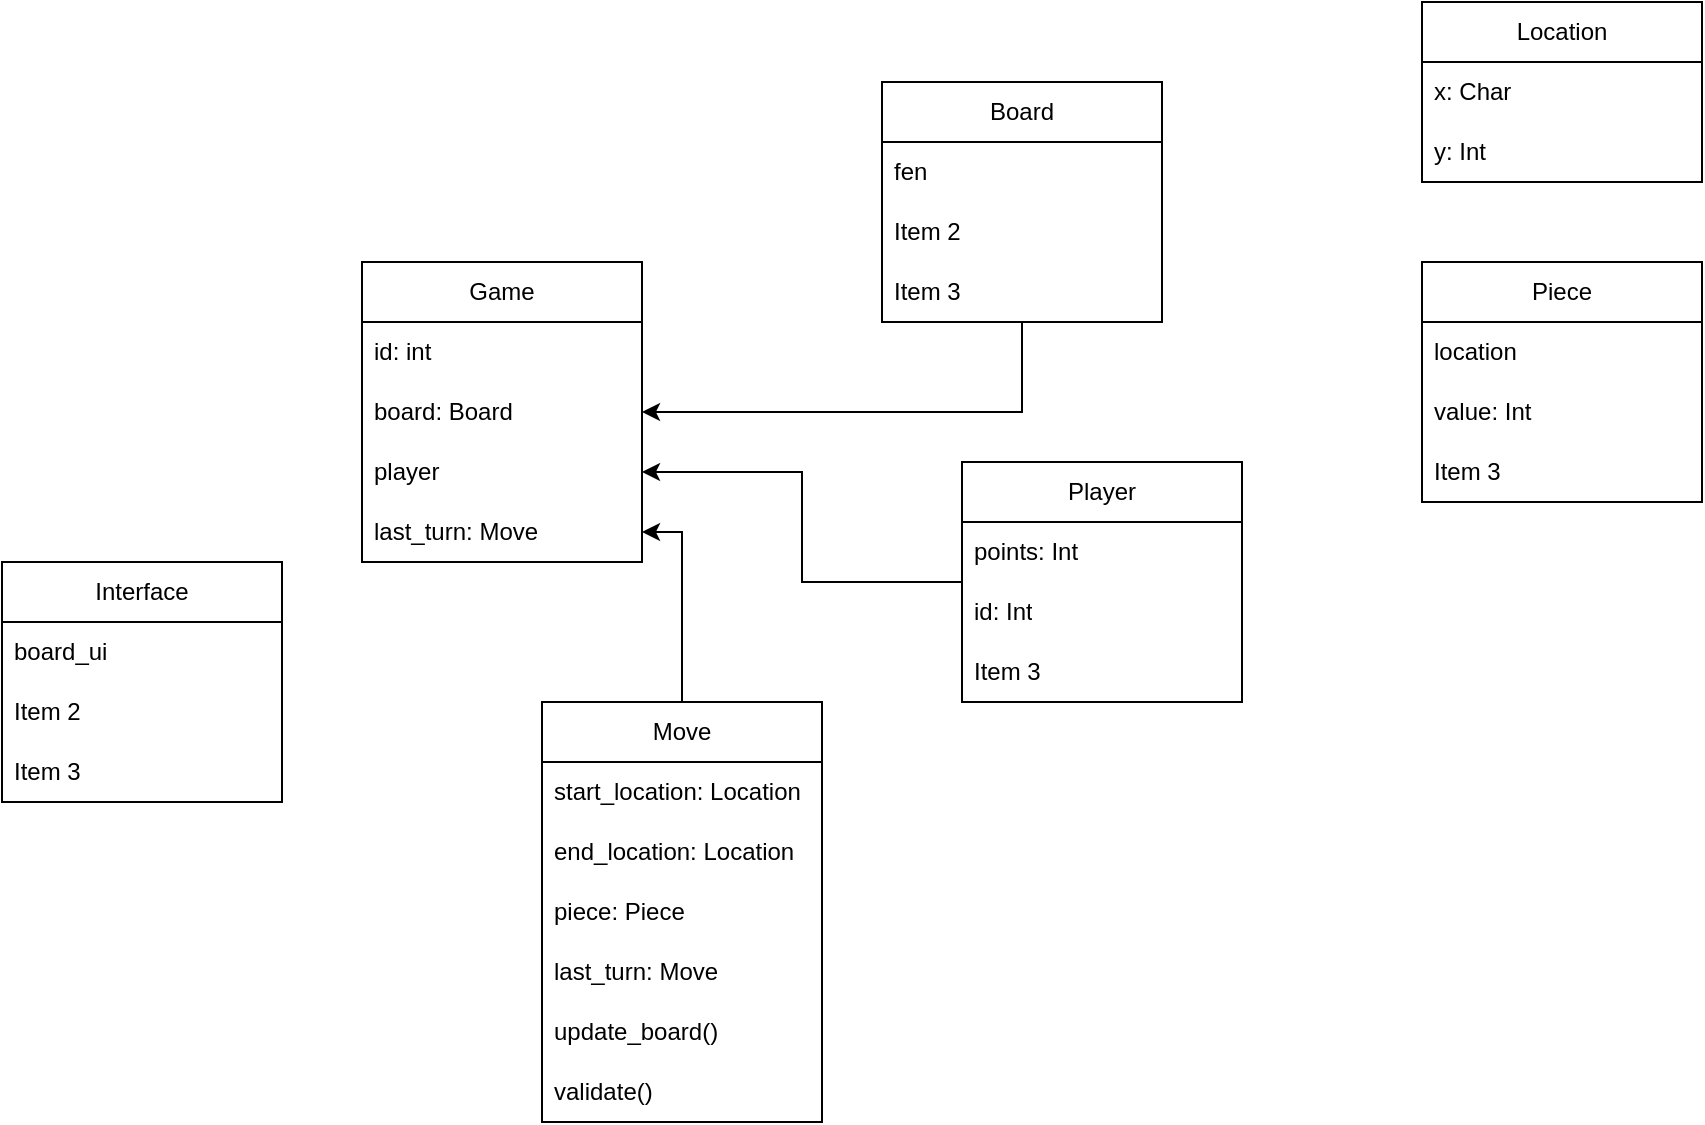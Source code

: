 <mxfile version="26.2.9">
  <diagram name="Page-1" id="2bm10waEEJVK-SNJ00Pn">
    <mxGraphModel dx="1638" dy="465" grid="1" gridSize="10" guides="1" tooltips="1" connect="1" arrows="1" fold="1" page="1" pageScale="1" pageWidth="850" pageHeight="1100" math="0" shadow="0">
      <root>
        <mxCell id="0" />
        <mxCell id="1" parent="0" />
        <mxCell id="berrBgiBG3WSyZY_o80u-1" value="Game" style="swimlane;fontStyle=0;childLayout=stackLayout;horizontal=1;startSize=30;horizontalStack=0;resizeParent=1;resizeParentMax=0;resizeLast=0;collapsible=1;marginBottom=0;whiteSpace=wrap;html=1;" vertex="1" parent="1">
          <mxGeometry x="110" y="150" width="140" height="150" as="geometry" />
        </mxCell>
        <mxCell id="berrBgiBG3WSyZY_o80u-2" value="id: int" style="text;strokeColor=none;fillColor=none;align=left;verticalAlign=middle;spacingLeft=4;spacingRight=4;overflow=hidden;points=[[0,0.5],[1,0.5]];portConstraint=eastwest;rotatable=0;whiteSpace=wrap;html=1;" vertex="1" parent="berrBgiBG3WSyZY_o80u-1">
          <mxGeometry y="30" width="140" height="30" as="geometry" />
        </mxCell>
        <mxCell id="berrBgiBG3WSyZY_o80u-3" value="board: Board" style="text;strokeColor=none;fillColor=none;align=left;verticalAlign=middle;spacingLeft=4;spacingRight=4;overflow=hidden;points=[[0,0.5],[1,0.5]];portConstraint=eastwest;rotatable=0;whiteSpace=wrap;html=1;" vertex="1" parent="berrBgiBG3WSyZY_o80u-1">
          <mxGeometry y="60" width="140" height="30" as="geometry" />
        </mxCell>
        <mxCell id="berrBgiBG3WSyZY_o80u-4" value="player" style="text;strokeColor=none;fillColor=none;align=left;verticalAlign=middle;spacingLeft=4;spacingRight=4;overflow=hidden;points=[[0,0.5],[1,0.5]];portConstraint=eastwest;rotatable=0;whiteSpace=wrap;html=1;" vertex="1" parent="berrBgiBG3WSyZY_o80u-1">
          <mxGeometry y="90" width="140" height="30" as="geometry" />
        </mxCell>
        <mxCell id="berrBgiBG3WSyZY_o80u-28" value="last_turn: Move" style="text;strokeColor=none;fillColor=none;align=left;verticalAlign=middle;spacingLeft=4;spacingRight=4;overflow=hidden;points=[[0,0.5],[1,0.5]];portConstraint=eastwest;rotatable=0;whiteSpace=wrap;html=1;" vertex="1" parent="berrBgiBG3WSyZY_o80u-1">
          <mxGeometry y="120" width="140" height="30" as="geometry" />
        </mxCell>
        <mxCell id="berrBgiBG3WSyZY_o80u-9" style="edgeStyle=orthogonalEdgeStyle;rounded=0;orthogonalLoop=1;jettySize=auto;html=1;entryX=1;entryY=0.5;entryDx=0;entryDy=0;" edge="1" parent="1" source="berrBgiBG3WSyZY_o80u-5" target="berrBgiBG3WSyZY_o80u-4">
          <mxGeometry relative="1" as="geometry" />
        </mxCell>
        <mxCell id="berrBgiBG3WSyZY_o80u-5" value="Player" style="swimlane;fontStyle=0;childLayout=stackLayout;horizontal=1;startSize=30;horizontalStack=0;resizeParent=1;resizeParentMax=0;resizeLast=0;collapsible=1;marginBottom=0;whiteSpace=wrap;html=1;" vertex="1" parent="1">
          <mxGeometry x="410" y="250" width="140" height="120" as="geometry" />
        </mxCell>
        <mxCell id="berrBgiBG3WSyZY_o80u-6" value="points: Int" style="text;strokeColor=none;fillColor=none;align=left;verticalAlign=middle;spacingLeft=4;spacingRight=4;overflow=hidden;points=[[0,0.5],[1,0.5]];portConstraint=eastwest;rotatable=0;whiteSpace=wrap;html=1;" vertex="1" parent="berrBgiBG3WSyZY_o80u-5">
          <mxGeometry y="30" width="140" height="30" as="geometry" />
        </mxCell>
        <mxCell id="berrBgiBG3WSyZY_o80u-7" value="id: Int" style="text;strokeColor=none;fillColor=none;align=left;verticalAlign=middle;spacingLeft=4;spacingRight=4;overflow=hidden;points=[[0,0.5],[1,0.5]];portConstraint=eastwest;rotatable=0;whiteSpace=wrap;html=1;" vertex="1" parent="berrBgiBG3WSyZY_o80u-5">
          <mxGeometry y="60" width="140" height="30" as="geometry" />
        </mxCell>
        <mxCell id="berrBgiBG3WSyZY_o80u-8" value="Item 3" style="text;strokeColor=none;fillColor=none;align=left;verticalAlign=middle;spacingLeft=4;spacingRight=4;overflow=hidden;points=[[0,0.5],[1,0.5]];portConstraint=eastwest;rotatable=0;whiteSpace=wrap;html=1;" vertex="1" parent="berrBgiBG3WSyZY_o80u-5">
          <mxGeometry y="90" width="140" height="30" as="geometry" />
        </mxCell>
        <mxCell id="berrBgiBG3WSyZY_o80u-14" style="edgeStyle=orthogonalEdgeStyle;rounded=0;orthogonalLoop=1;jettySize=auto;html=1;entryX=1;entryY=0.5;entryDx=0;entryDy=0;" edge="1" parent="1" source="berrBgiBG3WSyZY_o80u-10" target="berrBgiBG3WSyZY_o80u-3">
          <mxGeometry relative="1" as="geometry" />
        </mxCell>
        <mxCell id="berrBgiBG3WSyZY_o80u-10" value="Board" style="swimlane;fontStyle=0;childLayout=stackLayout;horizontal=1;startSize=30;horizontalStack=0;resizeParent=1;resizeParentMax=0;resizeLast=0;collapsible=1;marginBottom=0;whiteSpace=wrap;html=1;" vertex="1" parent="1">
          <mxGeometry x="370" y="60" width="140" height="120" as="geometry" />
        </mxCell>
        <mxCell id="berrBgiBG3WSyZY_o80u-11" value="fen" style="text;strokeColor=none;fillColor=none;align=left;verticalAlign=middle;spacingLeft=4;spacingRight=4;overflow=hidden;points=[[0,0.5],[1,0.5]];portConstraint=eastwest;rotatable=0;whiteSpace=wrap;html=1;" vertex="1" parent="berrBgiBG3WSyZY_o80u-10">
          <mxGeometry y="30" width="140" height="30" as="geometry" />
        </mxCell>
        <mxCell id="berrBgiBG3WSyZY_o80u-12" value="Item 2" style="text;strokeColor=none;fillColor=none;align=left;verticalAlign=middle;spacingLeft=4;spacingRight=4;overflow=hidden;points=[[0,0.5],[1,0.5]];portConstraint=eastwest;rotatable=0;whiteSpace=wrap;html=1;" vertex="1" parent="berrBgiBG3WSyZY_o80u-10">
          <mxGeometry y="60" width="140" height="30" as="geometry" />
        </mxCell>
        <mxCell id="berrBgiBG3WSyZY_o80u-13" value="Item 3" style="text;strokeColor=none;fillColor=none;align=left;verticalAlign=middle;spacingLeft=4;spacingRight=4;overflow=hidden;points=[[0,0.5],[1,0.5]];portConstraint=eastwest;rotatable=0;whiteSpace=wrap;html=1;" vertex="1" parent="berrBgiBG3WSyZY_o80u-10">
          <mxGeometry y="90" width="140" height="30" as="geometry" />
        </mxCell>
        <mxCell id="berrBgiBG3WSyZY_o80u-15" value="Piece" style="swimlane;fontStyle=0;childLayout=stackLayout;horizontal=1;startSize=30;horizontalStack=0;resizeParent=1;resizeParentMax=0;resizeLast=0;collapsible=1;marginBottom=0;whiteSpace=wrap;html=1;" vertex="1" parent="1">
          <mxGeometry x="640" y="150" width="140" height="120" as="geometry" />
        </mxCell>
        <mxCell id="berrBgiBG3WSyZY_o80u-16" value="location" style="text;strokeColor=none;fillColor=none;align=left;verticalAlign=middle;spacingLeft=4;spacingRight=4;overflow=hidden;points=[[0,0.5],[1,0.5]];portConstraint=eastwest;rotatable=0;whiteSpace=wrap;html=1;" vertex="1" parent="berrBgiBG3WSyZY_o80u-15">
          <mxGeometry y="30" width="140" height="30" as="geometry" />
        </mxCell>
        <mxCell id="berrBgiBG3WSyZY_o80u-17" value="value: Int" style="text;strokeColor=none;fillColor=none;align=left;verticalAlign=middle;spacingLeft=4;spacingRight=4;overflow=hidden;points=[[0,0.5],[1,0.5]];portConstraint=eastwest;rotatable=0;whiteSpace=wrap;html=1;" vertex="1" parent="berrBgiBG3WSyZY_o80u-15">
          <mxGeometry y="60" width="140" height="30" as="geometry" />
        </mxCell>
        <mxCell id="berrBgiBG3WSyZY_o80u-18" value="Item 3" style="text;strokeColor=none;fillColor=none;align=left;verticalAlign=middle;spacingLeft=4;spacingRight=4;overflow=hidden;points=[[0,0.5],[1,0.5]];portConstraint=eastwest;rotatable=0;whiteSpace=wrap;html=1;" vertex="1" parent="berrBgiBG3WSyZY_o80u-15">
          <mxGeometry y="90" width="140" height="30" as="geometry" />
        </mxCell>
        <mxCell id="berrBgiBG3WSyZY_o80u-19" value="Location" style="swimlane;fontStyle=0;childLayout=stackLayout;horizontal=1;startSize=30;horizontalStack=0;resizeParent=1;resizeParentMax=0;resizeLast=0;collapsible=1;marginBottom=0;whiteSpace=wrap;html=1;" vertex="1" parent="1">
          <mxGeometry x="640" y="20" width="140" height="90" as="geometry" />
        </mxCell>
        <mxCell id="berrBgiBG3WSyZY_o80u-20" value="x: Char" style="text;strokeColor=none;fillColor=none;align=left;verticalAlign=middle;spacingLeft=4;spacingRight=4;overflow=hidden;points=[[0,0.5],[1,0.5]];portConstraint=eastwest;rotatable=0;whiteSpace=wrap;html=1;" vertex="1" parent="berrBgiBG3WSyZY_o80u-19">
          <mxGeometry y="30" width="140" height="30" as="geometry" />
        </mxCell>
        <mxCell id="berrBgiBG3WSyZY_o80u-21" value="y: Int" style="text;strokeColor=none;fillColor=none;align=left;verticalAlign=middle;spacingLeft=4;spacingRight=4;overflow=hidden;points=[[0,0.5],[1,0.5]];portConstraint=eastwest;rotatable=0;whiteSpace=wrap;html=1;" vertex="1" parent="berrBgiBG3WSyZY_o80u-19">
          <mxGeometry y="60" width="140" height="30" as="geometry" />
        </mxCell>
        <mxCell id="berrBgiBG3WSyZY_o80u-30" style="edgeStyle=orthogonalEdgeStyle;rounded=0;orthogonalLoop=1;jettySize=auto;html=1;" edge="1" parent="1" source="berrBgiBG3WSyZY_o80u-23" target="berrBgiBG3WSyZY_o80u-28">
          <mxGeometry relative="1" as="geometry" />
        </mxCell>
        <mxCell id="berrBgiBG3WSyZY_o80u-23" value="Move" style="swimlane;fontStyle=0;childLayout=stackLayout;horizontal=1;startSize=30;horizontalStack=0;resizeParent=1;resizeParentMax=0;resizeLast=0;collapsible=1;marginBottom=0;whiteSpace=wrap;html=1;" vertex="1" parent="1">
          <mxGeometry x="200" y="370" width="140" height="210" as="geometry" />
        </mxCell>
        <mxCell id="berrBgiBG3WSyZY_o80u-24" value="start_location: Location" style="text;strokeColor=none;fillColor=none;align=left;verticalAlign=middle;spacingLeft=4;spacingRight=4;overflow=hidden;points=[[0,0.5],[1,0.5]];portConstraint=eastwest;rotatable=0;whiteSpace=wrap;html=1;" vertex="1" parent="berrBgiBG3WSyZY_o80u-23">
          <mxGeometry y="30" width="140" height="30" as="geometry" />
        </mxCell>
        <mxCell id="berrBgiBG3WSyZY_o80u-25" value="end_location: Location" style="text;strokeColor=none;fillColor=none;align=left;verticalAlign=middle;spacingLeft=4;spacingRight=4;overflow=hidden;points=[[0,0.5],[1,0.5]];portConstraint=eastwest;rotatable=0;whiteSpace=wrap;html=1;" vertex="1" parent="berrBgiBG3WSyZY_o80u-23">
          <mxGeometry y="60" width="140" height="30" as="geometry" />
        </mxCell>
        <mxCell id="berrBgiBG3WSyZY_o80u-26" value="piece: Piece" style="text;strokeColor=none;fillColor=none;align=left;verticalAlign=middle;spacingLeft=4;spacingRight=4;overflow=hidden;points=[[0,0.5],[1,0.5]];portConstraint=eastwest;rotatable=0;whiteSpace=wrap;html=1;" vertex="1" parent="berrBgiBG3WSyZY_o80u-23">
          <mxGeometry y="90" width="140" height="30" as="geometry" />
        </mxCell>
        <mxCell id="berrBgiBG3WSyZY_o80u-29" value="last_turn: Move" style="text;strokeColor=none;fillColor=none;align=left;verticalAlign=middle;spacingLeft=4;spacingRight=4;overflow=hidden;points=[[0,0.5],[1,0.5]];portConstraint=eastwest;rotatable=0;whiteSpace=wrap;html=1;" vertex="1" parent="berrBgiBG3WSyZY_o80u-23">
          <mxGeometry y="120" width="140" height="30" as="geometry" />
        </mxCell>
        <mxCell id="berrBgiBG3WSyZY_o80u-31" value="update_board()" style="text;strokeColor=none;fillColor=none;align=left;verticalAlign=middle;spacingLeft=4;spacingRight=4;overflow=hidden;points=[[0,0.5],[1,0.5]];portConstraint=eastwest;rotatable=0;whiteSpace=wrap;html=1;" vertex="1" parent="berrBgiBG3WSyZY_o80u-23">
          <mxGeometry y="150" width="140" height="30" as="geometry" />
        </mxCell>
        <mxCell id="berrBgiBG3WSyZY_o80u-32" value="validate()" style="text;strokeColor=none;fillColor=none;align=left;verticalAlign=middle;spacingLeft=4;spacingRight=4;overflow=hidden;points=[[0,0.5],[1,0.5]];portConstraint=eastwest;rotatable=0;whiteSpace=wrap;html=1;" vertex="1" parent="berrBgiBG3WSyZY_o80u-23">
          <mxGeometry y="180" width="140" height="30" as="geometry" />
        </mxCell>
        <mxCell id="berrBgiBG3WSyZY_o80u-33" value="Interface" style="swimlane;fontStyle=0;childLayout=stackLayout;horizontal=1;startSize=30;horizontalStack=0;resizeParent=1;resizeParentMax=0;resizeLast=0;collapsible=1;marginBottom=0;whiteSpace=wrap;html=1;" vertex="1" parent="1">
          <mxGeometry x="-70" y="300" width="140" height="120" as="geometry" />
        </mxCell>
        <mxCell id="berrBgiBG3WSyZY_o80u-34" value="board_ui" style="text;strokeColor=none;fillColor=none;align=left;verticalAlign=middle;spacingLeft=4;spacingRight=4;overflow=hidden;points=[[0,0.5],[1,0.5]];portConstraint=eastwest;rotatable=0;whiteSpace=wrap;html=1;" vertex="1" parent="berrBgiBG3WSyZY_o80u-33">
          <mxGeometry y="30" width="140" height="30" as="geometry" />
        </mxCell>
        <mxCell id="berrBgiBG3WSyZY_o80u-35" value="Item 2" style="text;strokeColor=none;fillColor=none;align=left;verticalAlign=middle;spacingLeft=4;spacingRight=4;overflow=hidden;points=[[0,0.5],[1,0.5]];portConstraint=eastwest;rotatable=0;whiteSpace=wrap;html=1;" vertex="1" parent="berrBgiBG3WSyZY_o80u-33">
          <mxGeometry y="60" width="140" height="30" as="geometry" />
        </mxCell>
        <mxCell id="berrBgiBG3WSyZY_o80u-36" value="Item 3" style="text;strokeColor=none;fillColor=none;align=left;verticalAlign=middle;spacingLeft=4;spacingRight=4;overflow=hidden;points=[[0,0.5],[1,0.5]];portConstraint=eastwest;rotatable=0;whiteSpace=wrap;html=1;" vertex="1" parent="berrBgiBG3WSyZY_o80u-33">
          <mxGeometry y="90" width="140" height="30" as="geometry" />
        </mxCell>
      </root>
    </mxGraphModel>
  </diagram>
</mxfile>
